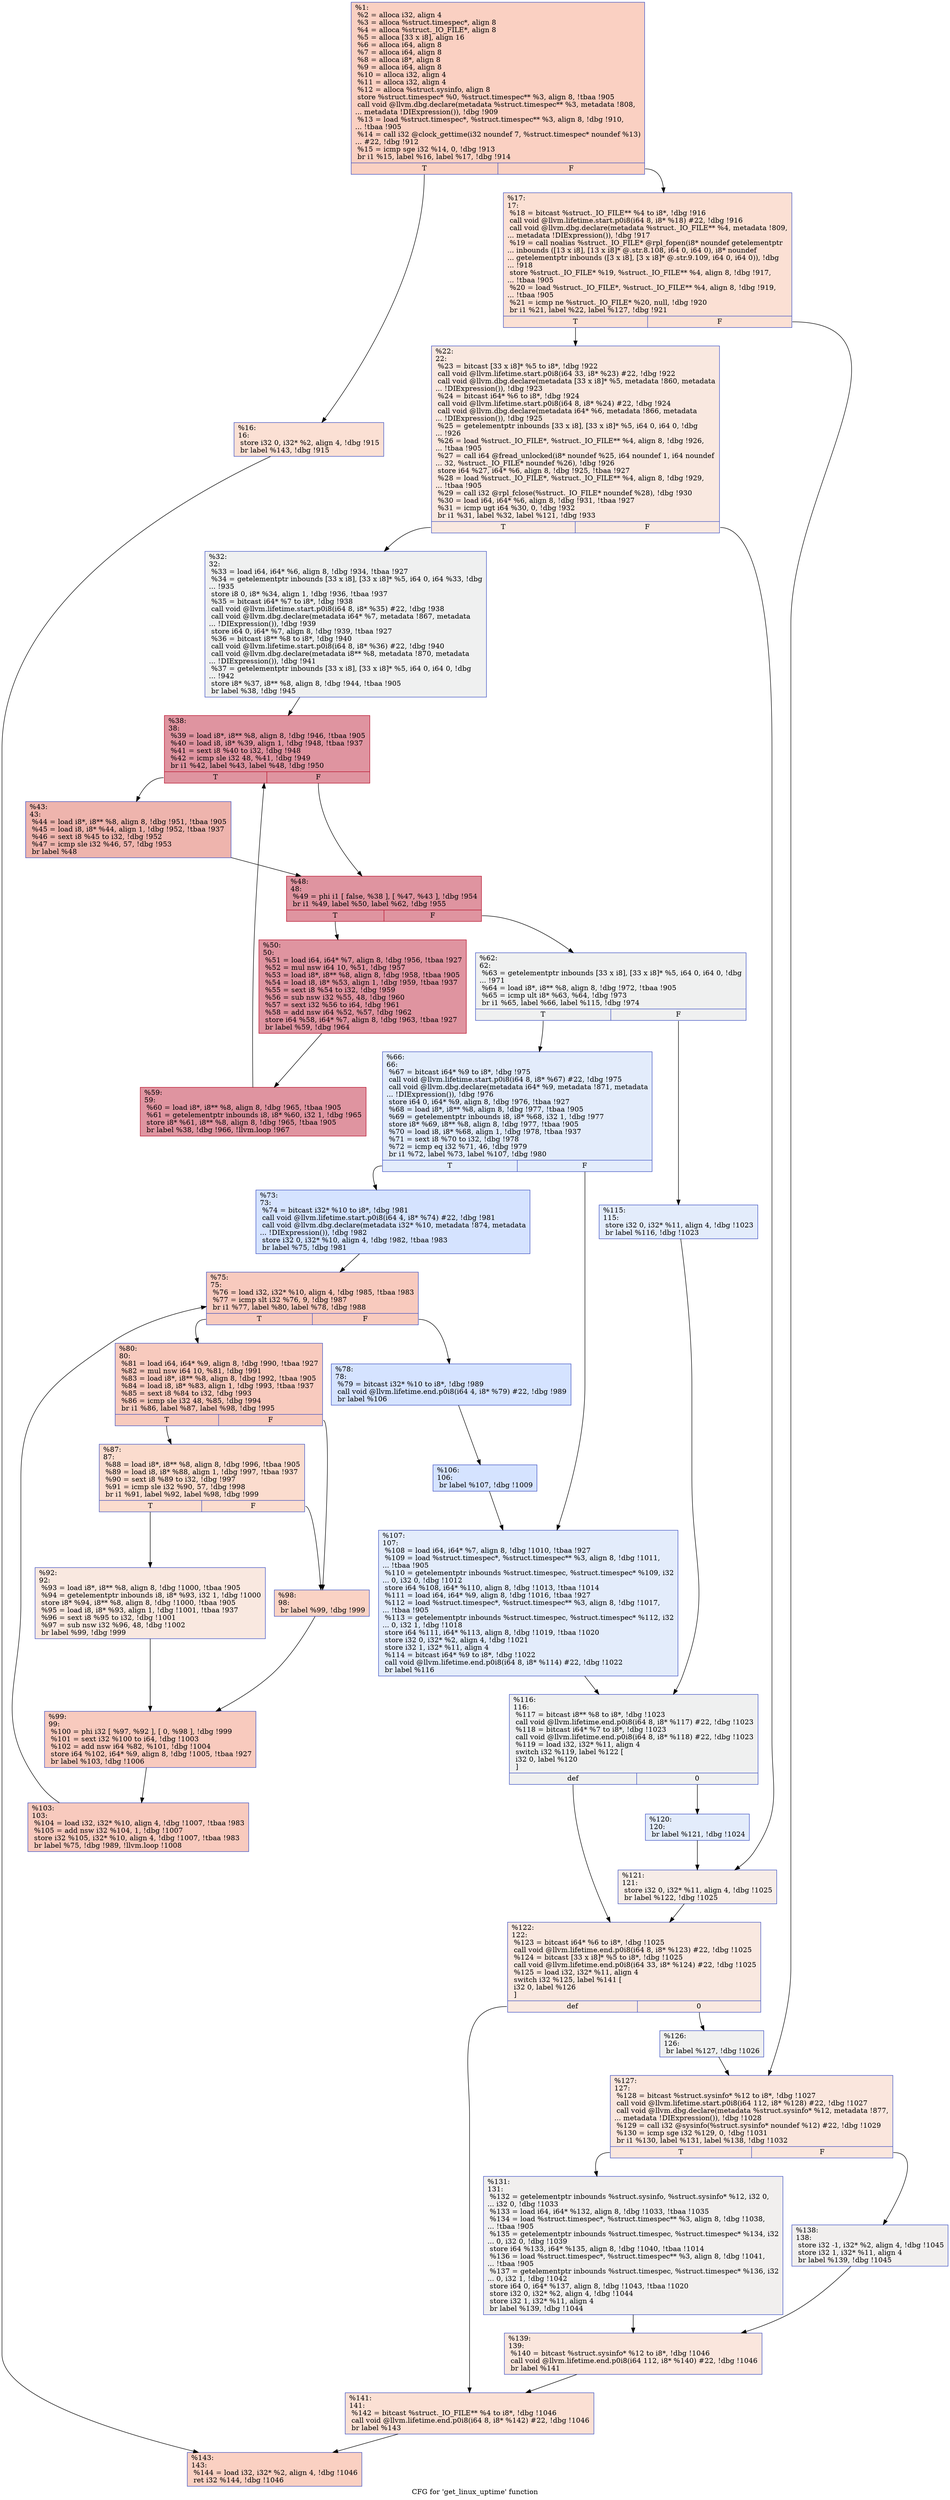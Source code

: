 digraph "CFG for 'get_linux_uptime' function" {
	label="CFG for 'get_linux_uptime' function";

	Node0x26d0e80 [shape=record,color="#3d50c3ff", style=filled, fillcolor="#f3947570",label="{%1:\l  %2 = alloca i32, align 4\l  %3 = alloca %struct.timespec*, align 8\l  %4 = alloca %struct._IO_FILE*, align 8\l  %5 = alloca [33 x i8], align 16\l  %6 = alloca i64, align 8\l  %7 = alloca i64, align 8\l  %8 = alloca i8*, align 8\l  %9 = alloca i64, align 8\l  %10 = alloca i32, align 4\l  %11 = alloca i32, align 4\l  %12 = alloca %struct.sysinfo, align 8\l  store %struct.timespec* %0, %struct.timespec** %3, align 8, !tbaa !905\l  call void @llvm.dbg.declare(metadata %struct.timespec** %3, metadata !808,\l... metadata !DIExpression()), !dbg !909\l  %13 = load %struct.timespec*, %struct.timespec** %3, align 8, !dbg !910,\l... !tbaa !905\l  %14 = call i32 @clock_gettime(i32 noundef 7, %struct.timespec* noundef %13)\l... #22, !dbg !912\l  %15 = icmp sge i32 %14, 0, !dbg !913\l  br i1 %15, label %16, label %17, !dbg !914\l|{<s0>T|<s1>F}}"];
	Node0x26d0e80:s0 -> Node0x26d0ff0;
	Node0x26d0e80:s1 -> Node0x26d1040;
	Node0x26d0ff0 [shape=record,color="#3d50c3ff", style=filled, fillcolor="#f7b99e70",label="{%16:\l16:                                               \l  store i32 0, i32* %2, align 4, !dbg !915\l  br label %143, !dbg !915\l}"];
	Node0x26d0ff0 -> Node0x26d1a40;
	Node0x26d1040 [shape=record,color="#3d50c3ff", style=filled, fillcolor="#f7b99e70",label="{%17:\l17:                                               \l  %18 = bitcast %struct._IO_FILE** %4 to i8*, !dbg !916\l  call void @llvm.lifetime.start.p0i8(i64 8, i8* %18) #22, !dbg !916\l  call void @llvm.dbg.declare(metadata %struct._IO_FILE** %4, metadata !809,\l... metadata !DIExpression()), !dbg !917\l  %19 = call noalias %struct._IO_FILE* @rpl_fopen(i8* noundef getelementptr\l... inbounds ([13 x i8], [13 x i8]* @.str.8.108, i64 0, i64 0), i8* noundef\l... getelementptr inbounds ([3 x i8], [3 x i8]* @.str.9.109, i64 0, i64 0)), !dbg\l... !918\l  store %struct._IO_FILE* %19, %struct._IO_FILE** %4, align 8, !dbg !917,\l... !tbaa !905\l  %20 = load %struct._IO_FILE*, %struct._IO_FILE** %4, align 8, !dbg !919,\l... !tbaa !905\l  %21 = icmp ne %struct._IO_FILE* %20, null, !dbg !920\l  br i1 %21, label %22, label %127, !dbg !921\l|{<s0>T|<s1>F}}"];
	Node0x26d1040:s0 -> Node0x26d1090;
	Node0x26d1040:s1 -> Node0x26d18b0;
	Node0x26d1090 [shape=record,color="#3d50c3ff", style=filled, fillcolor="#f1ccb870",label="{%22:\l22:                                               \l  %23 = bitcast [33 x i8]* %5 to i8*, !dbg !922\l  call void @llvm.lifetime.start.p0i8(i64 33, i8* %23) #22, !dbg !922\l  call void @llvm.dbg.declare(metadata [33 x i8]* %5, metadata !860, metadata\l... !DIExpression()), !dbg !923\l  %24 = bitcast i64* %6 to i8*, !dbg !924\l  call void @llvm.lifetime.start.p0i8(i64 8, i8* %24) #22, !dbg !924\l  call void @llvm.dbg.declare(metadata i64* %6, metadata !866, metadata\l... !DIExpression()), !dbg !925\l  %25 = getelementptr inbounds [33 x i8], [33 x i8]* %5, i64 0, i64 0, !dbg\l... !926\l  %26 = load %struct._IO_FILE*, %struct._IO_FILE** %4, align 8, !dbg !926,\l... !tbaa !905\l  %27 = call i64 @fread_unlocked(i8* noundef %25, i64 noundef 1, i64 noundef\l... 32, %struct._IO_FILE* noundef %26), !dbg !926\l  store i64 %27, i64* %6, align 8, !dbg !925, !tbaa !927\l  %28 = load %struct._IO_FILE*, %struct._IO_FILE** %4, align 8, !dbg !929,\l... !tbaa !905\l  %29 = call i32 @rpl_fclose(%struct._IO_FILE* noundef %28), !dbg !930\l  %30 = load i64, i64* %6, align 8, !dbg !931, !tbaa !927\l  %31 = icmp ugt i64 %30, 0, !dbg !932\l  br i1 %31, label %32, label %121, !dbg !933\l|{<s0>T|<s1>F}}"];
	Node0x26d1090:s0 -> Node0x26d10e0;
	Node0x26d1090:s1 -> Node0x26d17c0;
	Node0x26d10e0 [shape=record,color="#3d50c3ff", style=filled, fillcolor="#dbdcde70",label="{%32:\l32:                                               \l  %33 = load i64, i64* %6, align 8, !dbg !934, !tbaa !927\l  %34 = getelementptr inbounds [33 x i8], [33 x i8]* %5, i64 0, i64 %33, !dbg\l... !935\l  store i8 0, i8* %34, align 1, !dbg !936, !tbaa !937\l  %35 = bitcast i64* %7 to i8*, !dbg !938\l  call void @llvm.lifetime.start.p0i8(i64 8, i8* %35) #22, !dbg !938\l  call void @llvm.dbg.declare(metadata i64* %7, metadata !867, metadata\l... !DIExpression()), !dbg !939\l  store i64 0, i64* %7, align 8, !dbg !939, !tbaa !927\l  %36 = bitcast i8** %8 to i8*, !dbg !940\l  call void @llvm.lifetime.start.p0i8(i64 8, i8* %36) #22, !dbg !940\l  call void @llvm.dbg.declare(metadata i8** %8, metadata !870, metadata\l... !DIExpression()), !dbg !941\l  %37 = getelementptr inbounds [33 x i8], [33 x i8]* %5, i64 0, i64 0, !dbg\l... !942\l  store i8* %37, i8** %8, align 8, !dbg !944, !tbaa !905\l  br label %38, !dbg !945\l}"];
	Node0x26d10e0 -> Node0x26d1130;
	Node0x26d1130 [shape=record,color="#b70d28ff", style=filled, fillcolor="#b70d2870",label="{%38:\l38:                                               \l  %39 = load i8*, i8** %8, align 8, !dbg !946, !tbaa !905\l  %40 = load i8, i8* %39, align 1, !dbg !948, !tbaa !937\l  %41 = sext i8 %40 to i32, !dbg !948\l  %42 = icmp sle i32 48, %41, !dbg !949\l  br i1 %42, label %43, label %48, !dbg !950\l|{<s0>T|<s1>F}}"];
	Node0x26d1130:s0 -> Node0x26d1180;
	Node0x26d1130:s1 -> Node0x26d11d0;
	Node0x26d1180 [shape=record,color="#3d50c3ff", style=filled, fillcolor="#d8564670",label="{%43:\l43:                                               \l  %44 = load i8*, i8** %8, align 8, !dbg !951, !tbaa !905\l  %45 = load i8, i8* %44, align 1, !dbg !952, !tbaa !937\l  %46 = sext i8 %45 to i32, !dbg !952\l  %47 = icmp sle i32 %46, 57, !dbg !953\l  br label %48\l}"];
	Node0x26d1180 -> Node0x26d11d0;
	Node0x26d11d0 [shape=record,color="#b70d28ff", style=filled, fillcolor="#b70d2870",label="{%48:\l48:                                               \l  %49 = phi i1 [ false, %38 ], [ %47, %43 ], !dbg !954\l  br i1 %49, label %50, label %62, !dbg !955\l|{<s0>T|<s1>F}}"];
	Node0x26d11d0:s0 -> Node0x26d1220;
	Node0x26d11d0:s1 -> Node0x26d12c0;
	Node0x26d1220 [shape=record,color="#b70d28ff", style=filled, fillcolor="#b70d2870",label="{%50:\l50:                                               \l  %51 = load i64, i64* %7, align 8, !dbg !956, !tbaa !927\l  %52 = mul nsw i64 10, %51, !dbg !957\l  %53 = load i8*, i8** %8, align 8, !dbg !958, !tbaa !905\l  %54 = load i8, i8* %53, align 1, !dbg !959, !tbaa !937\l  %55 = sext i8 %54 to i32, !dbg !959\l  %56 = sub nsw i32 %55, 48, !dbg !960\l  %57 = sext i32 %56 to i64, !dbg !961\l  %58 = add nsw i64 %52, %57, !dbg !962\l  store i64 %58, i64* %7, align 8, !dbg !963, !tbaa !927\l  br label %59, !dbg !964\l}"];
	Node0x26d1220 -> Node0x26d1270;
	Node0x26d1270 [shape=record,color="#b70d28ff", style=filled, fillcolor="#b70d2870",label="{%59:\l59:                                               \l  %60 = load i8*, i8** %8, align 8, !dbg !965, !tbaa !905\l  %61 = getelementptr inbounds i8, i8* %60, i32 1, !dbg !965\l  store i8* %61, i8** %8, align 8, !dbg !965, !tbaa !905\l  br label %38, !dbg !966, !llvm.loop !967\l}"];
	Node0x26d1270 -> Node0x26d1130;
	Node0x26d12c0 [shape=record,color="#3d50c3ff", style=filled, fillcolor="#dbdcde70",label="{%62:\l62:                                               \l  %63 = getelementptr inbounds [33 x i8], [33 x i8]* %5, i64 0, i64 0, !dbg\l... !971\l  %64 = load i8*, i8** %8, align 8, !dbg !972, !tbaa !905\l  %65 = icmp ult i8* %63, %64, !dbg !973\l  br i1 %65, label %66, label %115, !dbg !974\l|{<s0>T|<s1>F}}"];
	Node0x26d12c0:s0 -> Node0x26d1310;
	Node0x26d12c0:s1 -> Node0x26d16d0;
	Node0x26d1310 [shape=record,color="#3d50c3ff", style=filled, fillcolor="#bfd3f670",label="{%66:\l66:                                               \l  %67 = bitcast i64* %9 to i8*, !dbg !975\l  call void @llvm.lifetime.start.p0i8(i64 8, i8* %67) #22, !dbg !975\l  call void @llvm.dbg.declare(metadata i64* %9, metadata !871, metadata\l... !DIExpression()), !dbg !976\l  store i64 0, i64* %9, align 8, !dbg !976, !tbaa !927\l  %68 = load i8*, i8** %8, align 8, !dbg !977, !tbaa !905\l  %69 = getelementptr inbounds i8, i8* %68, i32 1, !dbg !977\l  store i8* %69, i8** %8, align 8, !dbg !977, !tbaa !905\l  %70 = load i8, i8* %68, align 1, !dbg !978, !tbaa !937\l  %71 = sext i8 %70 to i32, !dbg !978\l  %72 = icmp eq i32 %71, 46, !dbg !979\l  br i1 %72, label %73, label %107, !dbg !980\l|{<s0>T|<s1>F}}"];
	Node0x26d1310:s0 -> Node0x26d1360;
	Node0x26d1310:s1 -> Node0x26d1680;
	Node0x26d1360 [shape=record,color="#3d50c3ff", style=filled, fillcolor="#a1c0ff70",label="{%73:\l73:                                               \l  %74 = bitcast i32* %10 to i8*, !dbg !981\l  call void @llvm.lifetime.start.p0i8(i64 4, i8* %74) #22, !dbg !981\l  call void @llvm.dbg.declare(metadata i32* %10, metadata !874, metadata\l... !DIExpression()), !dbg !982\l  store i32 0, i32* %10, align 4, !dbg !982, !tbaa !983\l  br label %75, !dbg !981\l}"];
	Node0x26d1360 -> Node0x26d13b0;
	Node0x26d13b0 [shape=record,color="#3d50c3ff", style=filled, fillcolor="#ef886b70",label="{%75:\l75:                                               \l  %76 = load i32, i32* %10, align 4, !dbg !985, !tbaa !983\l  %77 = icmp slt i32 %76, 9, !dbg !987\l  br i1 %77, label %80, label %78, !dbg !988\l|{<s0>T|<s1>F}}"];
	Node0x26d13b0:s0 -> Node0x26d1450;
	Node0x26d13b0:s1 -> Node0x26d1400;
	Node0x26d1400 [shape=record,color="#3d50c3ff", style=filled, fillcolor="#a1c0ff70",label="{%78:\l78:                                               \l  %79 = bitcast i32* %10 to i8*, !dbg !989\l  call void @llvm.lifetime.end.p0i8(i64 4, i8* %79) #22, !dbg !989\l  br label %106\l}"];
	Node0x26d1400 -> Node0x26d1630;
	Node0x26d1450 [shape=record,color="#3d50c3ff", style=filled, fillcolor="#ef886b70",label="{%80:\l80:                                               \l  %81 = load i64, i64* %9, align 8, !dbg !990, !tbaa !927\l  %82 = mul nsw i64 10, %81, !dbg !991\l  %83 = load i8*, i8** %8, align 8, !dbg !992, !tbaa !905\l  %84 = load i8, i8* %83, align 1, !dbg !993, !tbaa !937\l  %85 = sext i8 %84 to i32, !dbg !993\l  %86 = icmp sle i32 48, %85, !dbg !994\l  br i1 %86, label %87, label %98, !dbg !995\l|{<s0>T|<s1>F}}"];
	Node0x26d1450:s0 -> Node0x26d14a0;
	Node0x26d1450:s1 -> Node0x26d1540;
	Node0x26d14a0 [shape=record,color="#3d50c3ff", style=filled, fillcolor="#f7af9170",label="{%87:\l87:                                               \l  %88 = load i8*, i8** %8, align 8, !dbg !996, !tbaa !905\l  %89 = load i8, i8* %88, align 1, !dbg !997, !tbaa !937\l  %90 = sext i8 %89 to i32, !dbg !997\l  %91 = icmp sle i32 %90, 57, !dbg !998\l  br i1 %91, label %92, label %98, !dbg !999\l|{<s0>T|<s1>F}}"];
	Node0x26d14a0:s0 -> Node0x26d14f0;
	Node0x26d14a0:s1 -> Node0x26d1540;
	Node0x26d14f0 [shape=record,color="#3d50c3ff", style=filled, fillcolor="#f1ccb870",label="{%92:\l92:                                               \l  %93 = load i8*, i8** %8, align 8, !dbg !1000, !tbaa !905\l  %94 = getelementptr inbounds i8, i8* %93, i32 1, !dbg !1000\l  store i8* %94, i8** %8, align 8, !dbg !1000, !tbaa !905\l  %95 = load i8, i8* %93, align 1, !dbg !1001, !tbaa !937\l  %96 = sext i8 %95 to i32, !dbg !1001\l  %97 = sub nsw i32 %96, 48, !dbg !1002\l  br label %99, !dbg !999\l}"];
	Node0x26d14f0 -> Node0x26d1590;
	Node0x26d1540 [shape=record,color="#3d50c3ff", style=filled, fillcolor="#f4987a70",label="{%98:\l98:                                               \l  br label %99, !dbg !999\l}"];
	Node0x26d1540 -> Node0x26d1590;
	Node0x26d1590 [shape=record,color="#3d50c3ff", style=filled, fillcolor="#ef886b70",label="{%99:\l99:                                               \l  %100 = phi i32 [ %97, %92 ], [ 0, %98 ], !dbg !999\l  %101 = sext i32 %100 to i64, !dbg !1003\l  %102 = add nsw i64 %82, %101, !dbg !1004\l  store i64 %102, i64* %9, align 8, !dbg !1005, !tbaa !927\l  br label %103, !dbg !1006\l}"];
	Node0x26d1590 -> Node0x26d15e0;
	Node0x26d15e0 [shape=record,color="#3d50c3ff", style=filled, fillcolor="#ef886b70",label="{%103:\l103:                                              \l  %104 = load i32, i32* %10, align 4, !dbg !1007, !tbaa !983\l  %105 = add nsw i32 %104, 1, !dbg !1007\l  store i32 %105, i32* %10, align 4, !dbg !1007, !tbaa !983\l  br label %75, !dbg !989, !llvm.loop !1008\l}"];
	Node0x26d15e0 -> Node0x26d13b0;
	Node0x26d1630 [shape=record,color="#3d50c3ff", style=filled, fillcolor="#a1c0ff70",label="{%106:\l106:                                              \l  br label %107, !dbg !1009\l}"];
	Node0x26d1630 -> Node0x26d1680;
	Node0x26d1680 [shape=record,color="#3d50c3ff", style=filled, fillcolor="#bfd3f670",label="{%107:\l107:                                              \l  %108 = load i64, i64* %7, align 8, !dbg !1010, !tbaa !927\l  %109 = load %struct.timespec*, %struct.timespec** %3, align 8, !dbg !1011,\l... !tbaa !905\l  %110 = getelementptr inbounds %struct.timespec, %struct.timespec* %109, i32\l... 0, i32 0, !dbg !1012\l  store i64 %108, i64* %110, align 8, !dbg !1013, !tbaa !1014\l  %111 = load i64, i64* %9, align 8, !dbg !1016, !tbaa !927\l  %112 = load %struct.timespec*, %struct.timespec** %3, align 8, !dbg !1017,\l... !tbaa !905\l  %113 = getelementptr inbounds %struct.timespec, %struct.timespec* %112, i32\l... 0, i32 1, !dbg !1018\l  store i64 %111, i64* %113, align 8, !dbg !1019, !tbaa !1020\l  store i32 0, i32* %2, align 4, !dbg !1021\l  store i32 1, i32* %11, align 4\l  %114 = bitcast i64* %9 to i8*, !dbg !1022\l  call void @llvm.lifetime.end.p0i8(i64 8, i8* %114) #22, !dbg !1022\l  br label %116\l}"];
	Node0x26d1680 -> Node0x26d1720;
	Node0x26d16d0 [shape=record,color="#3d50c3ff", style=filled, fillcolor="#bfd3f670",label="{%115:\l115:                                              \l  store i32 0, i32* %11, align 4, !dbg !1023\l  br label %116, !dbg !1023\l}"];
	Node0x26d16d0 -> Node0x26d1720;
	Node0x26d1720 [shape=record,color="#3d50c3ff", style=filled, fillcolor="#dbdcde70",label="{%116:\l116:                                              \l  %117 = bitcast i8** %8 to i8*, !dbg !1023\l  call void @llvm.lifetime.end.p0i8(i64 8, i8* %117) #22, !dbg !1023\l  %118 = bitcast i64* %7 to i8*, !dbg !1023\l  call void @llvm.lifetime.end.p0i8(i64 8, i8* %118) #22, !dbg !1023\l  %119 = load i32, i32* %11, align 4\l  switch i32 %119, label %122 [\l    i32 0, label %120\l  ]\l|{<s0>def|<s1>0}}"];
	Node0x26d1720:s0 -> Node0x26d1810;
	Node0x26d1720:s1 -> Node0x26d1770;
	Node0x26d1770 [shape=record,color="#3d50c3ff", style=filled, fillcolor="#bfd3f670",label="{%120:\l120:                                              \l  br label %121, !dbg !1024\l}"];
	Node0x26d1770 -> Node0x26d17c0;
	Node0x26d17c0 [shape=record,color="#3d50c3ff", style=filled, fillcolor="#ead5c970",label="{%121:\l121:                                              \l  store i32 0, i32* %11, align 4, !dbg !1025\l  br label %122, !dbg !1025\l}"];
	Node0x26d17c0 -> Node0x26d1810;
	Node0x26d1810 [shape=record,color="#3d50c3ff", style=filled, fillcolor="#f1ccb870",label="{%122:\l122:                                              \l  %123 = bitcast i64* %6 to i8*, !dbg !1025\l  call void @llvm.lifetime.end.p0i8(i64 8, i8* %123) #22, !dbg !1025\l  %124 = bitcast [33 x i8]* %5 to i8*, !dbg !1025\l  call void @llvm.lifetime.end.p0i8(i64 33, i8* %124) #22, !dbg !1025\l  %125 = load i32, i32* %11, align 4\l  switch i32 %125, label %141 [\l    i32 0, label %126\l  ]\l|{<s0>def|<s1>0}}"];
	Node0x26d1810:s0 -> Node0x26d19f0;
	Node0x26d1810:s1 -> Node0x26d1860;
	Node0x26d1860 [shape=record,color="#3d50c3ff", style=filled, fillcolor="#dbdcde70",label="{%126:\l126:                                              \l  br label %127, !dbg !1026\l}"];
	Node0x26d1860 -> Node0x26d18b0;
	Node0x26d18b0 [shape=record,color="#3d50c3ff", style=filled, fillcolor="#f3c7b170",label="{%127:\l127:                                              \l  %128 = bitcast %struct.sysinfo* %12 to i8*, !dbg !1027\l  call void @llvm.lifetime.start.p0i8(i64 112, i8* %128) #22, !dbg !1027\l  call void @llvm.dbg.declare(metadata %struct.sysinfo* %12, metadata !877,\l... metadata !DIExpression()), !dbg !1028\l  %129 = call i32 @sysinfo(%struct.sysinfo* noundef %12) #22, !dbg !1029\l  %130 = icmp sge i32 %129, 0, !dbg !1031\l  br i1 %130, label %131, label %138, !dbg !1032\l|{<s0>T|<s1>F}}"];
	Node0x26d18b0:s0 -> Node0x26d1900;
	Node0x26d18b0:s1 -> Node0x26d1950;
	Node0x26d1900 [shape=record,color="#3d50c3ff", style=filled, fillcolor="#e0dbd870",label="{%131:\l131:                                              \l  %132 = getelementptr inbounds %struct.sysinfo, %struct.sysinfo* %12, i32 0,\l... i32 0, !dbg !1033\l  %133 = load i64, i64* %132, align 8, !dbg !1033, !tbaa !1035\l  %134 = load %struct.timespec*, %struct.timespec** %3, align 8, !dbg !1038,\l... !tbaa !905\l  %135 = getelementptr inbounds %struct.timespec, %struct.timespec* %134, i32\l... 0, i32 0, !dbg !1039\l  store i64 %133, i64* %135, align 8, !dbg !1040, !tbaa !1014\l  %136 = load %struct.timespec*, %struct.timespec** %3, align 8, !dbg !1041,\l... !tbaa !905\l  %137 = getelementptr inbounds %struct.timespec, %struct.timespec* %136, i32\l... 0, i32 1, !dbg !1042\l  store i64 0, i64* %137, align 8, !dbg !1043, !tbaa !1020\l  store i32 0, i32* %2, align 4, !dbg !1044\l  store i32 1, i32* %11, align 4\l  br label %139, !dbg !1044\l}"];
	Node0x26d1900 -> Node0x26d19a0;
	Node0x26d1950 [shape=record,color="#3d50c3ff", style=filled, fillcolor="#e0dbd870",label="{%138:\l138:                                              \l  store i32 -1, i32* %2, align 4, !dbg !1045\l  store i32 1, i32* %11, align 4\l  br label %139, !dbg !1045\l}"];
	Node0x26d1950 -> Node0x26d19a0;
	Node0x26d19a0 [shape=record,color="#3d50c3ff", style=filled, fillcolor="#f3c7b170",label="{%139:\l139:                                              \l  %140 = bitcast %struct.sysinfo* %12 to i8*, !dbg !1046\l  call void @llvm.lifetime.end.p0i8(i64 112, i8* %140) #22, !dbg !1046\l  br label %141\l}"];
	Node0x26d19a0 -> Node0x26d19f0;
	Node0x26d19f0 [shape=record,color="#3d50c3ff", style=filled, fillcolor="#f7b99e70",label="{%141:\l141:                                              \l  %142 = bitcast %struct._IO_FILE** %4 to i8*, !dbg !1046\l  call void @llvm.lifetime.end.p0i8(i64 8, i8* %142) #22, !dbg !1046\l  br label %143\l}"];
	Node0x26d19f0 -> Node0x26d1a40;
	Node0x26d1a40 [shape=record,color="#3d50c3ff", style=filled, fillcolor="#f3947570",label="{%143:\l143:                                              \l  %144 = load i32, i32* %2, align 4, !dbg !1046\l  ret i32 %144, !dbg !1046\l}"];
}
